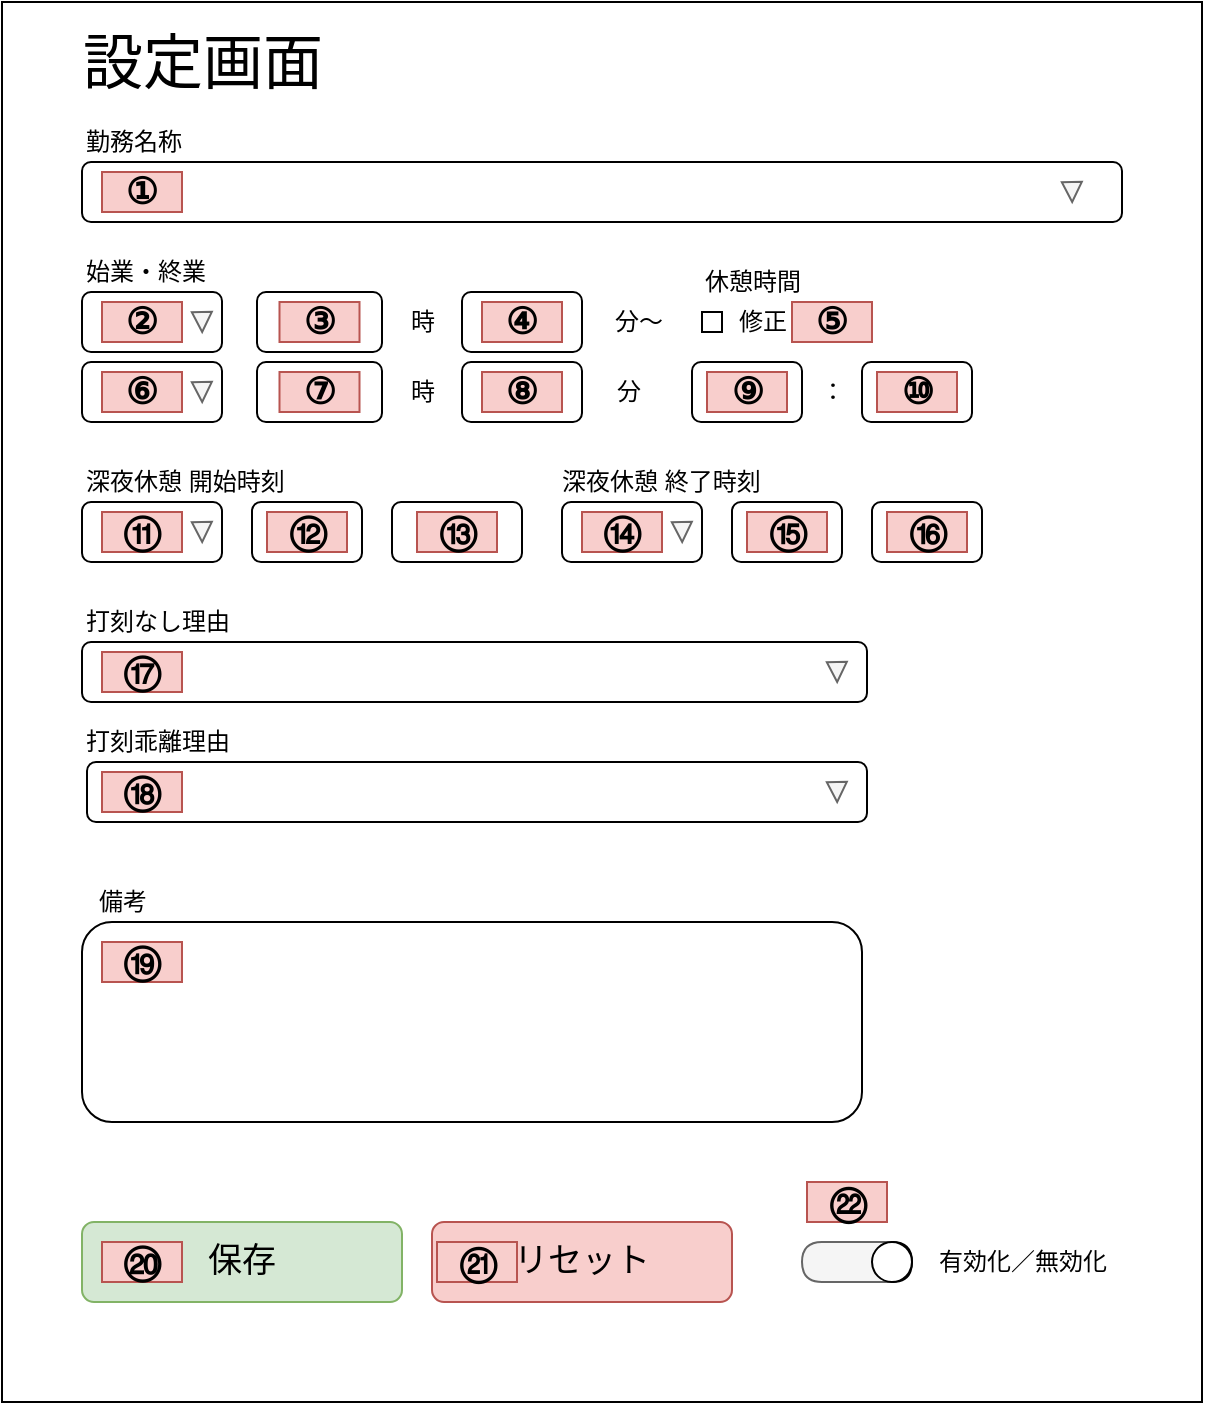 <mxfile version="13.1.3">
    <diagram id="6hGFLwfOUW9BJ-s0fimq" name="Page-1">
        <mxGraphModel dx="465" dy="1178" grid="1" gridSize="10" guides="1" tooltips="1" connect="1" arrows="1" fold="1" page="1" pageScale="1" pageWidth="600" pageHeight="700" math="0" shadow="0">
            <root>
                <mxCell id="0"/>
                <mxCell id="1" parent="0"/>
                <mxCell id="141" value="" style="rounded=0;whiteSpace=wrap;html=1;" parent="1" vertex="1">
                    <mxGeometry width="600" height="700" as="geometry"/>
                </mxCell>
                <mxCell id="5" value="勤務名称" style="text;html=1;strokeColor=none;fillColor=none;align=left;verticalAlign=middle;whiteSpace=wrap;rounded=0;" parent="1" vertex="1">
                    <mxGeometry x="40" y="60" width="120" height="20" as="geometry"/>
                </mxCell>
                <mxCell id="11" value="始業・終業" style="text;html=1;strokeColor=none;fillColor=none;align=left;verticalAlign=middle;whiteSpace=wrap;rounded=0;" parent="1" vertex="1">
                    <mxGeometry x="40" y="125" width="120" height="20" as="geometry"/>
                </mxCell>
                <mxCell id="13" value="" style="group" parent="1" vertex="1" connectable="0">
                    <mxGeometry x="40" y="80" width="520" height="30" as="geometry"/>
                </mxCell>
                <mxCell id="4" value="" style="rounded=1;whiteSpace=wrap;html=1;" parent="13" vertex="1">
                    <mxGeometry width="520" height="30" as="geometry"/>
                </mxCell>
                <mxCell id="142" value="①" style="text;html=1;strokeColor=#b85450;fillColor=#f8cecc;align=center;verticalAlign=middle;whiteSpace=wrap;rounded=0;fontSize=18;fontStyle=1" parent="13" vertex="1">
                    <mxGeometry x="10" y="5" width="40" height="20" as="geometry"/>
                </mxCell>
                <mxCell id="23" value="" style="group" parent="1" vertex="1" connectable="0">
                    <mxGeometry x="40" y="145" width="70" height="30" as="geometry"/>
                </mxCell>
                <mxCell id="14" value="" style="group" parent="23" vertex="1" connectable="0">
                    <mxGeometry width="70" height="30" as="geometry"/>
                </mxCell>
                <mxCell id="27" value="" style="group" parent="14" vertex="1" connectable="0">
                    <mxGeometry width="70" height="30" as="geometry"/>
                </mxCell>
                <mxCell id="15" value="" style="rounded=1;whiteSpace=wrap;html=1;" parent="27" vertex="1">
                    <mxGeometry width="70" height="30" as="geometry"/>
                </mxCell>
                <mxCell id="21" value="" style="triangle;whiteSpace=wrap;html=1;align=left;rotation=89;labelBackgroundColor=#2E1616;fillColor=#f5f5f5;strokeColor=#666666;fontColor=#333333;" parent="27" vertex="1">
                    <mxGeometry x="55" y="10" width="10" height="10" as="geometry"/>
                </mxCell>
                <mxCell id="155" value="②" style="text;html=1;strokeColor=#b85450;fillColor=#f8cecc;align=center;verticalAlign=middle;whiteSpace=wrap;rounded=0;fontSize=18;fontStyle=1" parent="27" vertex="1">
                    <mxGeometry x="10" y="5" width="40" height="20" as="geometry"/>
                </mxCell>
                <mxCell id="31" value="" style="rounded=1;whiteSpace=wrap;html=1;" parent="1" vertex="1">
                    <mxGeometry x="40" y="180" width="70" height="30" as="geometry"/>
                </mxCell>
                <mxCell id="32" value="" style="triangle;whiteSpace=wrap;html=1;align=left;rotation=89;labelBackgroundColor=#2E1616;fillColor=#f5f5f5;strokeColor=#666666;fontColor=#333333;" parent="1" vertex="1">
                    <mxGeometry x="95" y="190" width="10" height="10" as="geometry"/>
                </mxCell>
                <mxCell id="33" value="" style="rounded=1;whiteSpace=wrap;html=1;labelBackgroundColor=#2E1616;align=left;" parent="1" vertex="1">
                    <mxGeometry x="127.5" y="145" width="62.5" height="30" as="geometry"/>
                </mxCell>
                <mxCell id="38" value="" style="rounded=1;whiteSpace=wrap;html=1;labelBackgroundColor=#2E1616;align=left;" parent="1" vertex="1">
                    <mxGeometry x="127.5" y="180" width="62.5" height="30" as="geometry"/>
                </mxCell>
                <mxCell id="41" value="時" style="text;html=1;align=center;verticalAlign=middle;resizable=0;points=[];autosize=1;" parent="1" vertex="1">
                    <mxGeometry x="195" y="150" width="30" height="20" as="geometry"/>
                </mxCell>
                <mxCell id="42" value="分～" style="text;html=1;align=center;verticalAlign=middle;resizable=0;points=[];autosize=1;" parent="1" vertex="1">
                    <mxGeometry x="297.5" y="150" width="40" height="20" as="geometry"/>
                </mxCell>
                <mxCell id="43" value="時" style="text;html=1;align=center;verticalAlign=middle;resizable=0;points=[];autosize=1;" parent="1" vertex="1">
                    <mxGeometry x="195" y="185" width="30" height="20" as="geometry"/>
                </mxCell>
                <mxCell id="44" value="" style="rounded=1;whiteSpace=wrap;html=1;labelBackgroundColor=#2E1616;align=left;" parent="1" vertex="1">
                    <mxGeometry x="230" y="145" width="60" height="30" as="geometry"/>
                </mxCell>
                <mxCell id="45" value="" style="rounded=1;whiteSpace=wrap;html=1;labelBackgroundColor=#2E1616;align=left;" parent="1" vertex="1">
                    <mxGeometry x="230" y="180" width="60" height="30" as="geometry"/>
                </mxCell>
                <mxCell id="46" value="分" style="text;html=1;align=center;verticalAlign=middle;resizable=0;points=[];autosize=1;" parent="1" vertex="1">
                    <mxGeometry x="297.5" y="185" width="30" height="20" as="geometry"/>
                </mxCell>
                <mxCell id="47" value="&lt;font style=&quot;font-size: 30px&quot;&gt;設定画面&lt;/font&gt;" style="text;html=1;align=center;verticalAlign=middle;resizable=0;points=[];autosize=1;" parent="1" vertex="1">
                    <mxGeometry x="30" y="20" width="140" height="20" as="geometry"/>
                </mxCell>
                <mxCell id="57" value="" style="rounded=1;whiteSpace=wrap;html=1;labelBackgroundColor=#2E1616;align=left;" parent="1" vertex="1">
                    <mxGeometry x="345" y="180" width="55" height="30" as="geometry"/>
                </mxCell>
                <mxCell id="58" value="：" style="text;html=1;align=center;verticalAlign=middle;resizable=0;points=[];autosize=1;" parent="1" vertex="1">
                    <mxGeometry x="400" y="185" width="30" height="20" as="geometry"/>
                </mxCell>
                <mxCell id="59" value="" style="rounded=1;whiteSpace=wrap;html=1;labelBackgroundColor=#2E1616;align=left;" parent="1" vertex="1">
                    <mxGeometry x="430" y="180" width="55" height="30" as="geometry"/>
                </mxCell>
                <mxCell id="64" value="深夜休憩 開始時刻" style="text;html=1;align=left;verticalAlign=middle;resizable=0;points=[];autosize=1;" parent="1" vertex="1">
                    <mxGeometry x="40" y="230" width="110" height="20" as="geometry"/>
                </mxCell>
                <mxCell id="65" value="" style="group" parent="1" vertex="1" connectable="0">
                    <mxGeometry x="40" y="250" width="70" height="30" as="geometry"/>
                </mxCell>
                <mxCell id="66" value="" style="group" parent="65" vertex="1" connectable="0">
                    <mxGeometry width="70" height="30" as="geometry"/>
                </mxCell>
                <mxCell id="67" value="" style="group" parent="66" vertex="1" connectable="0">
                    <mxGeometry width="70" height="30" as="geometry"/>
                </mxCell>
                <mxCell id="68" value="" style="rounded=1;whiteSpace=wrap;html=1;" parent="67" vertex="1">
                    <mxGeometry width="70" height="30" as="geometry"/>
                </mxCell>
                <mxCell id="69" value="" style="triangle;whiteSpace=wrap;html=1;align=left;rotation=89;labelBackgroundColor=#2E1616;fillColor=#f5f5f5;strokeColor=#666666;fontColor=#333333;" parent="67" vertex="1">
                    <mxGeometry x="55" y="10" width="10" height="10" as="geometry"/>
                </mxCell>
                <mxCell id="163" value="⑪" style="text;html=1;strokeColor=#b85450;fillColor=#f8cecc;align=center;verticalAlign=middle;whiteSpace=wrap;rounded=0;fontSize=18;fontStyle=1" parent="67" vertex="1">
                    <mxGeometry x="10" y="5" width="40" height="20" as="geometry"/>
                </mxCell>
                <mxCell id="72" value="" style="rounded=1;whiteSpace=wrap;html=1;labelBackgroundColor=#2E1616;align=left;" parent="1" vertex="1">
                    <mxGeometry x="125" y="250" width="55" height="30" as="geometry"/>
                </mxCell>
                <mxCell id="74" value="" style="rounded=1;whiteSpace=wrap;html=1;labelBackgroundColor=#2E1616;align=left;" parent="1" vertex="1">
                    <mxGeometry x="195" y="250" width="65" height="30" as="geometry"/>
                </mxCell>
                <mxCell id="76" value="" style="group" parent="1" vertex="1" connectable="0">
                    <mxGeometry x="280" y="250" width="70" height="30" as="geometry"/>
                </mxCell>
                <mxCell id="77" value="" style="group" parent="76" vertex="1" connectable="0">
                    <mxGeometry width="70" height="30" as="geometry"/>
                </mxCell>
                <mxCell id="78" value="" style="group" parent="77" vertex="1" connectable="0">
                    <mxGeometry width="70" height="30" as="geometry"/>
                </mxCell>
                <mxCell id="79" value="" style="rounded=1;whiteSpace=wrap;html=1;" parent="78" vertex="1">
                    <mxGeometry width="70" height="30" as="geometry"/>
                </mxCell>
                <mxCell id="80" value="" style="triangle;whiteSpace=wrap;html=1;align=left;rotation=89;labelBackgroundColor=#2E1616;fillColor=#f5f5f5;strokeColor=#666666;fontColor=#333333;" parent="78" vertex="1">
                    <mxGeometry x="55" y="10" width="10" height="10" as="geometry"/>
                </mxCell>
                <mxCell id="165" value="⑭" style="text;html=1;strokeColor=#b85450;fillColor=#f8cecc;align=center;verticalAlign=middle;whiteSpace=wrap;rounded=0;fontSize=18;fontStyle=1" parent="78" vertex="1">
                    <mxGeometry x="10" y="5" width="40" height="20" as="geometry"/>
                </mxCell>
                <mxCell id="81" value="" style="rounded=1;whiteSpace=wrap;html=1;labelBackgroundColor=#2E1616;align=left;" parent="1" vertex="1">
                    <mxGeometry x="365" y="250" width="55" height="30" as="geometry"/>
                </mxCell>
                <mxCell id="83" value="" style="rounded=1;whiteSpace=wrap;html=1;labelBackgroundColor=#2E1616;align=left;" parent="1" vertex="1">
                    <mxGeometry x="435" y="250" width="55" height="30" as="geometry"/>
                </mxCell>
                <mxCell id="87" value="" style="group" parent="1" vertex="1" connectable="0">
                    <mxGeometry x="40" y="320" width="392.5" height="30" as="geometry"/>
                </mxCell>
                <mxCell id="88" value="" style="rounded=1;whiteSpace=wrap;html=1;" parent="87" vertex="1">
                    <mxGeometry width="392.5" height="30" as="geometry"/>
                </mxCell>
                <mxCell id="166" value="⑰" style="text;html=1;strokeColor=#b85450;fillColor=#f8cecc;align=center;verticalAlign=middle;whiteSpace=wrap;rounded=0;fontSize=18;fontStyle=1" parent="87" vertex="1">
                    <mxGeometry x="10" y="5" width="40" height="20" as="geometry"/>
                </mxCell>
                <mxCell id="93" value="深夜休憩 終了時刻" style="text;html=1;align=left;verticalAlign=middle;resizable=0;points=[];autosize=1;" parent="1" vertex="1">
                    <mxGeometry x="277.5" y="230" width="110" height="20" as="geometry"/>
                </mxCell>
                <mxCell id="97" value="打刻なし理由" style="text;html=1;align=left;verticalAlign=middle;resizable=0;points=[];autosize=1;" parent="1" vertex="1">
                    <mxGeometry x="40" y="300" width="90" height="20" as="geometry"/>
                </mxCell>
                <mxCell id="99" value="打刻乖離理由" style="text;html=1;align=left;verticalAlign=middle;resizable=0;points=[];autosize=1;" parent="1" vertex="1">
                    <mxGeometry x="40" y="360" width="90" height="20" as="geometry"/>
                </mxCell>
                <mxCell id="101" value="" style="group" parent="1" vertex="1" connectable="0">
                    <mxGeometry x="42.5" y="380" width="390" height="30" as="geometry"/>
                </mxCell>
                <mxCell id="102" value="" style="rounded=1;whiteSpace=wrap;html=1;" parent="101" vertex="1">
                    <mxGeometry width="390" height="30" as="geometry"/>
                </mxCell>
                <mxCell id="118" value="" style="triangle;whiteSpace=wrap;html=1;align=left;rotation=89;labelBackgroundColor=#2E1616;fillColor=#f5f5f5;strokeColor=#666666;fontColor=#333333;" parent="101" vertex="1">
                    <mxGeometry x="370" y="10" width="10" height="10" as="geometry"/>
                </mxCell>
                <mxCell id="169" value="⑱" style="text;html=1;strokeColor=#b85450;fillColor=#f8cecc;align=center;verticalAlign=middle;whiteSpace=wrap;rounded=0;fontSize=18;fontStyle=1" parent="101" vertex="1">
                    <mxGeometry x="7.5" y="5" width="40" height="20" as="geometry"/>
                </mxCell>
                <mxCell id="107" value="保存" style="rounded=1;whiteSpace=wrap;html=1;labelBackgroundColor=none;fontSize=17;align=center;fillColor=#d5e8d4;strokeColor=#82b366;" parent="1" vertex="1">
                    <mxGeometry x="40" y="610" width="160" height="40" as="geometry"/>
                </mxCell>
                <mxCell id="109" value="リセット" style="rounded=1;whiteSpace=wrap;html=1;labelBackgroundColor=none;fontSize=17;align=center;fillColor=#f8cecc;strokeColor=#b85450;" parent="1" vertex="1">
                    <mxGeometry x="215" y="610" width="150" height="40" as="geometry"/>
                </mxCell>
                <mxCell id="111" value="" style="rounded=0;whiteSpace=wrap;html=1;imageHeight=26;" parent="1" vertex="1">
                    <mxGeometry x="350" y="155" width="10" height="10" as="geometry"/>
                </mxCell>
                <mxCell id="112" value="修正" style="text;html=1;align=center;verticalAlign=middle;resizable=0;points=[];autosize=1;" parent="1" vertex="1">
                    <mxGeometry x="360" y="150" width="40" height="20" as="geometry"/>
                </mxCell>
                <mxCell id="89" value="" style="triangle;whiteSpace=wrap;html=1;align=left;rotation=89;labelBackgroundColor=#2E1616;fillColor=#f5f5f5;strokeColor=#666666;fontColor=#333333;" parent="1" vertex="1">
                    <mxGeometry x="412.5" y="330" width="10" height="10" as="geometry"/>
                </mxCell>
                <mxCell id="7" value="" style="triangle;whiteSpace=wrap;html=1;align=left;rotation=89;labelBackgroundColor=#2E1616;fillColor=#f5f5f5;strokeColor=#666666;fontColor=#333333;" parent="1" vertex="1">
                    <mxGeometry x="530" y="90" width="10" height="10" as="geometry"/>
                </mxCell>
                <mxCell id="126" value="休憩時間" style="text;html=1;align=center;verticalAlign=middle;resizable=0;points=[];autosize=1;" parent="1" vertex="1">
                    <mxGeometry x="345" y="130" width="60" height="20" as="geometry"/>
                </mxCell>
                <mxCell id="129" value="備考" style="text;html=1;align=center;verticalAlign=middle;resizable=0;points=[];autosize=1;" parent="1" vertex="1">
                    <mxGeometry x="40" y="440" width="40" height="20" as="geometry"/>
                </mxCell>
                <mxCell id="130" value="" style="group" parent="1" vertex="1" connectable="0">
                    <mxGeometry x="40" y="460" width="390" height="100" as="geometry"/>
                </mxCell>
                <mxCell id="131" value="" style="rounded=1;whiteSpace=wrap;html=1;" parent="130" vertex="1">
                    <mxGeometry width="390" height="100" as="geometry"/>
                </mxCell>
                <mxCell id="170" value="⑲" style="text;html=1;strokeColor=#b85450;fillColor=#f8cecc;align=center;verticalAlign=middle;whiteSpace=wrap;rounded=0;fontSize=18;fontStyle=1" parent="130" vertex="1">
                    <mxGeometry x="10" y="10" width="40" height="20" as="geometry"/>
                </mxCell>
                <mxCell id="134" value="" style="shape=delay;whiteSpace=wrap;html=1;" parent="1" vertex="1">
                    <mxGeometry x="420" y="620" width="35" height="20" as="geometry"/>
                </mxCell>
                <mxCell id="135" value="" style="shape=delay;whiteSpace=wrap;html=1;rotation=-180;fillColor=#f5f5f5;strokeColor=#666666;fontColor=#333333;" parent="1" vertex="1">
                    <mxGeometry x="400" y="620" width="45" height="20" as="geometry"/>
                </mxCell>
                <mxCell id="136" value="" style="ellipse;whiteSpace=wrap;html=1;aspect=fixed;" parent="1" vertex="1">
                    <mxGeometry x="435" y="620" width="20" height="20" as="geometry"/>
                </mxCell>
                <mxCell id="140" value="有効化／無効化" style="text;html=1;align=center;verticalAlign=middle;resizable=0;points=[];autosize=1;" parent="1" vertex="1">
                    <mxGeometry x="460" y="620" width="100" height="20" as="geometry"/>
                </mxCell>
                <mxCell id="153" value="④" style="text;html=1;strokeColor=#b85450;fillColor=#f8cecc;align=center;verticalAlign=middle;whiteSpace=wrap;rounded=0;fontSize=18;fontStyle=1" parent="1" vertex="1">
                    <mxGeometry x="240" y="150" width="40" height="20" as="geometry"/>
                </mxCell>
                <mxCell id="154" value="③" style="text;html=1;strokeColor=#b85450;fillColor=#f8cecc;align=center;verticalAlign=middle;whiteSpace=wrap;rounded=0;fontSize=18;fontStyle=1" parent="1" vertex="1">
                    <mxGeometry x="138.75" y="150" width="40" height="20" as="geometry"/>
                </mxCell>
                <mxCell id="156" value="⑤" style="text;html=1;strokeColor=#b85450;fillColor=#f8cecc;align=center;verticalAlign=middle;whiteSpace=wrap;rounded=0;fontSize=18;fontStyle=1" parent="1" vertex="1">
                    <mxGeometry x="395" y="150" width="40" height="20" as="geometry"/>
                </mxCell>
                <mxCell id="157" value="⑥" style="text;html=1;strokeColor=#b85450;fillColor=#f8cecc;align=center;verticalAlign=middle;whiteSpace=wrap;rounded=0;fontSize=18;fontStyle=1" parent="1" vertex="1">
                    <mxGeometry x="50" y="185" width="40" height="20" as="geometry"/>
                </mxCell>
                <mxCell id="158" value="⑦" style="text;html=1;strokeColor=#b85450;fillColor=#f8cecc;align=center;verticalAlign=middle;whiteSpace=wrap;rounded=0;fontSize=18;fontStyle=1" parent="1" vertex="1">
                    <mxGeometry x="138.75" y="185" width="40" height="20" as="geometry"/>
                </mxCell>
                <mxCell id="159" value="⑨" style="text;html=1;strokeColor=#b85450;fillColor=#f8cecc;align=center;verticalAlign=middle;whiteSpace=wrap;rounded=0;fontSize=18;fontStyle=1" parent="1" vertex="1">
                    <mxGeometry x="352.5" y="185" width="40" height="20" as="geometry"/>
                </mxCell>
                <mxCell id="160" value="⑧" style="text;html=1;strokeColor=#b85450;fillColor=#f8cecc;align=center;verticalAlign=middle;whiteSpace=wrap;rounded=0;fontSize=18;fontStyle=1" parent="1" vertex="1">
                    <mxGeometry x="240" y="185" width="40" height="20" as="geometry"/>
                </mxCell>
                <mxCell id="161" value="⑩" style="text;html=1;strokeColor=#b85450;fillColor=#f8cecc;align=center;verticalAlign=middle;whiteSpace=wrap;rounded=0;fontSize=18;fontStyle=1" parent="1" vertex="1">
                    <mxGeometry x="437.5" y="185" width="40" height="20" as="geometry"/>
                </mxCell>
                <mxCell id="162" value="⑫" style="text;html=1;strokeColor=#b85450;fillColor=#f8cecc;align=center;verticalAlign=middle;whiteSpace=wrap;rounded=0;fontSize=18;fontStyle=1" parent="1" vertex="1">
                    <mxGeometry x="132.5" y="255" width="40" height="20" as="geometry"/>
                </mxCell>
                <mxCell id="164" value="⑬" style="text;html=1;strokeColor=#b85450;fillColor=#f8cecc;align=center;verticalAlign=middle;whiteSpace=wrap;rounded=0;fontSize=18;fontStyle=1" parent="1" vertex="1">
                    <mxGeometry x="207.5" y="255" width="40" height="20" as="geometry"/>
                </mxCell>
                <mxCell id="167" value="⑮" style="text;html=1;strokeColor=#b85450;fillColor=#f8cecc;align=center;verticalAlign=middle;whiteSpace=wrap;rounded=0;fontSize=18;fontStyle=1" parent="1" vertex="1">
                    <mxGeometry x="372.5" y="255" width="40" height="20" as="geometry"/>
                </mxCell>
                <mxCell id="168" value="⑯" style="text;html=1;strokeColor=#b85450;fillColor=#f8cecc;align=center;verticalAlign=middle;whiteSpace=wrap;rounded=0;fontSize=18;fontStyle=1" parent="1" vertex="1">
                    <mxGeometry x="442.5" y="255" width="40" height="20" as="geometry"/>
                </mxCell>
                <mxCell id="171" value="⑳" style="text;html=1;strokeColor=#b85450;fillColor=#f8cecc;align=center;verticalAlign=middle;whiteSpace=wrap;rounded=0;fontSize=18;fontStyle=1" parent="1" vertex="1">
                    <mxGeometry x="50" y="620" width="40" height="20" as="geometry"/>
                </mxCell>
                <mxCell id="172" value="㉒" style="text;html=1;strokeColor=#b85450;fillColor=#f8cecc;align=center;verticalAlign=middle;whiteSpace=wrap;rounded=0;fontSize=18;fontStyle=1" parent="1" vertex="1">
                    <mxGeometry x="402.5" y="590" width="40" height="20" as="geometry"/>
                </mxCell>
                <mxCell id="173" value="㉑" style="text;html=1;strokeColor=#b85450;fillColor=#f8cecc;align=center;verticalAlign=middle;whiteSpace=wrap;rounded=0;fontSize=18;fontStyle=1" parent="1" vertex="1">
                    <mxGeometry x="217.5" y="620" width="40" height="20" as="geometry"/>
                </mxCell>
            </root>
        </mxGraphModel>
    </diagram>
</mxfile>